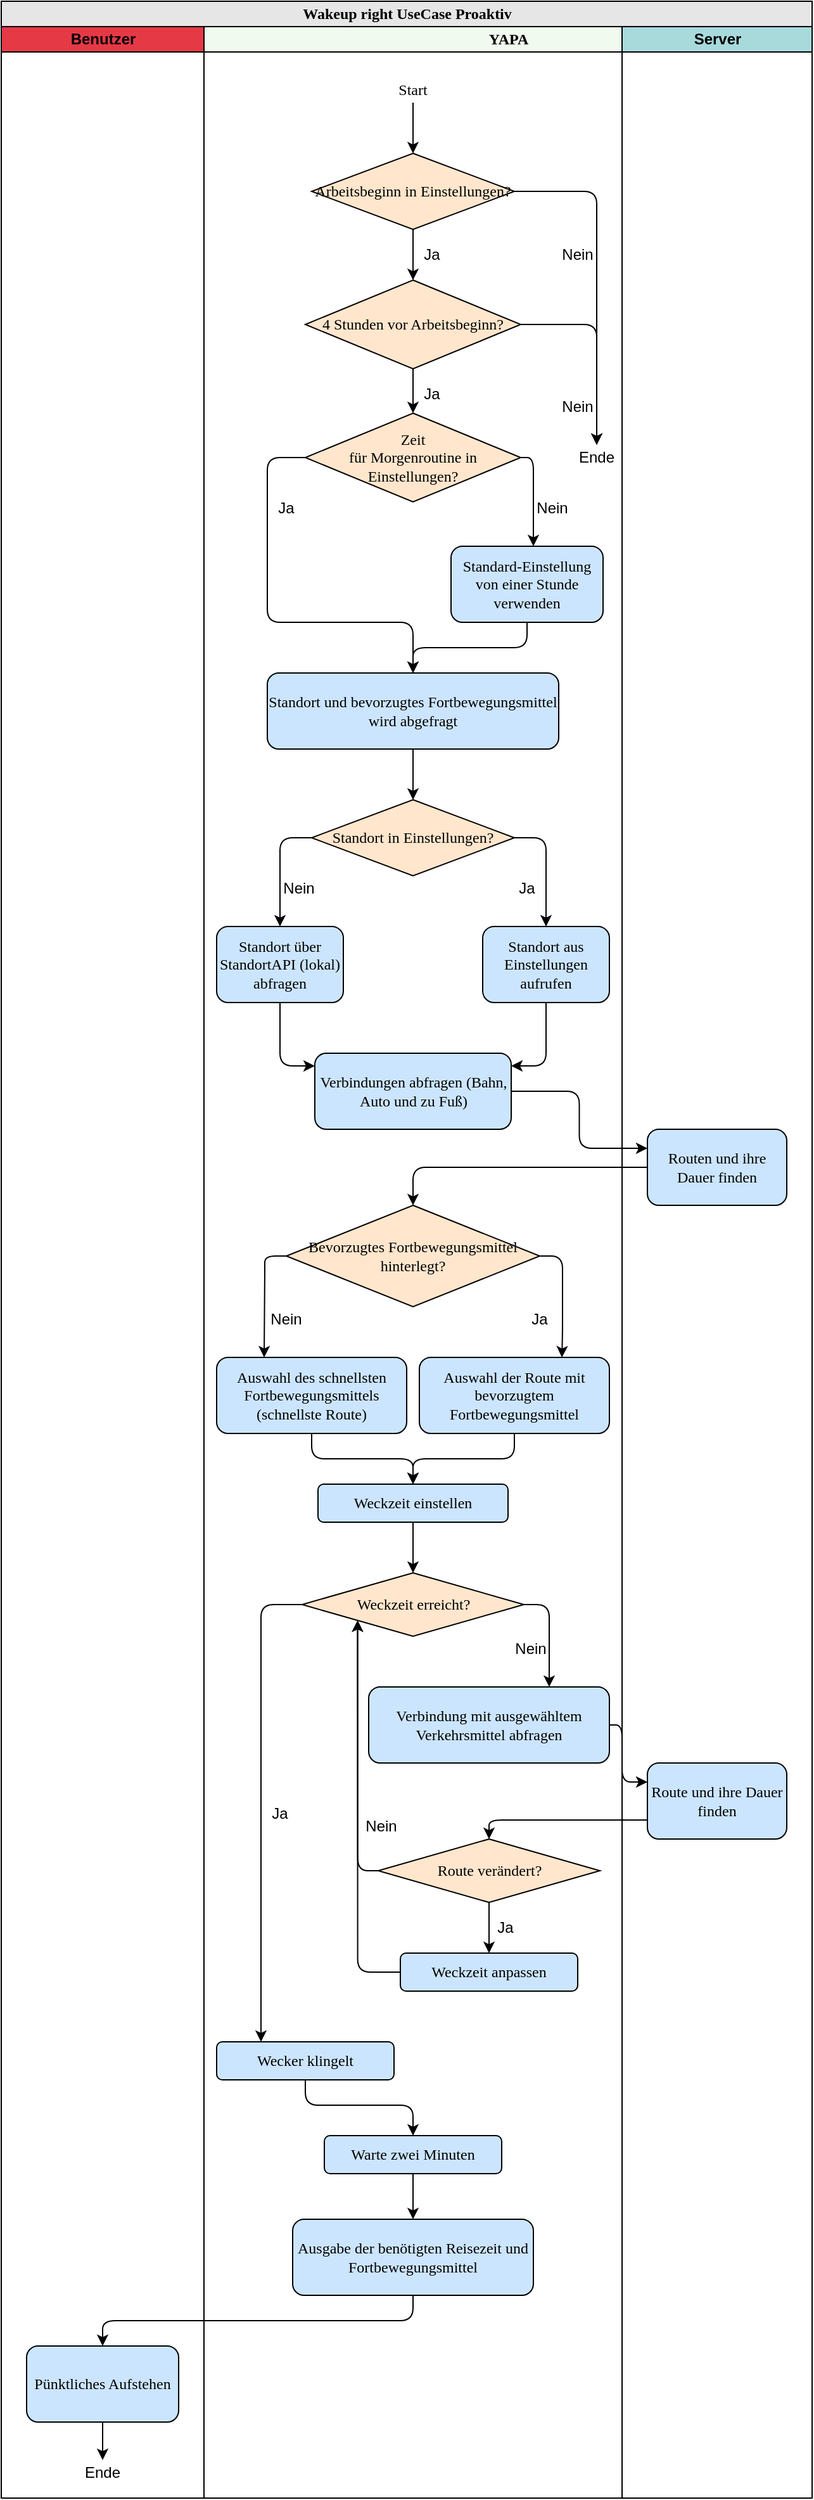 <mxfile version="14.4.3" type="device"><diagram id="fvGOH2UkuVV-gn1U-wBP" name="Seite-1"><mxGraphModel dx="782" dy="766" grid="1" gridSize="10" guides="1" tooltips="1" connect="1" arrows="1" fold="1" page="1" pageScale="1" pageWidth="827" pageHeight="1169" math="0" shadow="0"><root><mxCell id="0"/><mxCell id="1" parent="0"/><mxCell id="0WrQziApv_Y4jmAgb_uJ-1" value="&lt;font style=&quot;font-size: 12px&quot;&gt;Wakeup right UseCase Proaktiv&lt;/font&gt;" style="swimlane;html=1;childLayout=stackLayout;startSize=20;rounded=0;shadow=0;labelBackgroundColor=none;strokeWidth=1;fontFamily=Verdana;fontSize=8;align=center;fillColor=#E6E6E6;" vertex="1" parent="1"><mxGeometry x="70" y="40" width="640" height="1970" as="geometry"/></mxCell><mxCell id="0WrQziApv_Y4jmAgb_uJ-2" value="Benutzer" style="swimlane;html=1;startSize=20;fillColor=#E63946;" vertex="1" parent="0WrQziApv_Y4jmAgb_uJ-1"><mxGeometry y="20" width="160" height="1950" as="geometry"/></mxCell><mxCell id="0WrQziApv_Y4jmAgb_uJ-95" value="&lt;font style=&quot;font-size: 12px&quot;&gt;Pünktliches Aufstehen&lt;br&gt;&lt;/font&gt;" style="rounded=1;whiteSpace=wrap;html=1;shadow=0;labelBackgroundColor=none;strokeWidth=1;fontFamily=Verdana;fontSize=8;align=center;fillColor=#CCE5FF;" vertex="1" parent="0WrQziApv_Y4jmAgb_uJ-2"><mxGeometry x="20" y="1830" width="120" height="60" as="geometry"/></mxCell><mxCell id="0WrQziApv_Y4jmAgb_uJ-96" value="Ende" style="text;html=1;strokeColor=none;fillColor=none;align=center;verticalAlign=middle;whiteSpace=wrap;rounded=0;" vertex="1" parent="0WrQziApv_Y4jmAgb_uJ-2"><mxGeometry x="60" y="1920" width="40" height="20" as="geometry"/></mxCell><mxCell id="0WrQziApv_Y4jmAgb_uJ-94" style="edgeStyle=orthogonalEdgeStyle;rounded=0;orthogonalLoop=1;jettySize=auto;html=1;exitX=0.5;exitY=1;exitDx=0;exitDy=0;fontSize=12;" edge="1" parent="0WrQziApv_Y4jmAgb_uJ-2" source="0WrQziApv_Y4jmAgb_uJ-95" target="0WrQziApv_Y4jmAgb_uJ-96"><mxGeometry relative="1" as="geometry"/></mxCell><mxCell id="0WrQziApv_Y4jmAgb_uJ-10" value="&lt;font face=&quot;Verdana&quot;&gt;YAPA&lt;/font&gt;" style="swimlane;html=1;startSize=20;fillColor=#F1FAEE;" vertex="1" parent="0WrQziApv_Y4jmAgb_uJ-1"><mxGeometry x="160" y="20" width="480" height="1950" as="geometry"/></mxCell><mxCell id="0WrQziApv_Y4jmAgb_uJ-26" value="&lt;font face=&quot;Verdana&quot;&gt;Start&lt;/font&gt;" style="text;html=1;strokeColor=none;fillColor=none;align=center;verticalAlign=middle;whiteSpace=wrap;rounded=0;" vertex="1" parent="0WrQziApv_Y4jmAgb_uJ-10"><mxGeometry x="145" y="40" width="40" height="20" as="geometry"/></mxCell><mxCell id="0WrQziApv_Y4jmAgb_uJ-27" style="edgeStyle=orthogonalEdgeStyle;rounded=1;orthogonalLoop=1;jettySize=auto;html=1;entryX=0.5;entryY=0;entryDx=0;entryDy=0;fontSize=12;exitX=0;exitY=0.5;exitDx=0;exitDy=0;" edge="1" parent="0WrQziApv_Y4jmAgb_uJ-10" source="0WrQziApv_Y4jmAgb_uJ-44" target="0WrQziApv_Y4jmAgb_uJ-100"><mxGeometry relative="1" as="geometry"><mxPoint x="165" y="570" as="targetPoint"/><Array as="points"><mxPoint x="50" y="340"/><mxPoint x="50" y="470"/><mxPoint x="165" y="470"/></Array></mxGeometry></mxCell><mxCell id="0WrQziApv_Y4jmAgb_uJ-29" value="4 Stunden vor Arbeitsbeginn?" style="rhombus;whiteSpace=wrap;html=1;rounded=0;shadow=0;labelBackgroundColor=none;strokeWidth=1;fontFamily=Verdana;fontSize=12;align=center;fillColor=#FFE6CC;" vertex="1" parent="0WrQziApv_Y4jmAgb_uJ-10"><mxGeometry x="80" y="200" width="170" height="70" as="geometry"/></mxCell><mxCell id="0WrQziApv_Y4jmAgb_uJ-31" value="Ende" style="text;html=1;strokeColor=none;fillColor=none;align=center;verticalAlign=middle;whiteSpace=wrap;rounded=0;fontSize=12;" vertex="1" parent="0WrQziApv_Y4jmAgb_uJ-10"><mxGeometry x="290" y="330" width="40" height="20" as="geometry"/></mxCell><mxCell id="0WrQziApv_Y4jmAgb_uJ-37" value="Server" style="swimlane;html=1;startSize=20;fillColor=#A8DADC;" vertex="1" parent="0WrQziApv_Y4jmAgb_uJ-10"><mxGeometry x="330" width="150" height="1950" as="geometry"/></mxCell><mxCell id="0WrQziApv_Y4jmAgb_uJ-149" value="&lt;font style=&quot;font-size: 12px&quot;&gt;Route und ihre Dauer finden&lt;font style=&quot;font-size: 12px&quot;&gt;&lt;br&gt;&lt;/font&gt;&lt;/font&gt;" style="rounded=1;whiteSpace=wrap;html=1;shadow=0;labelBackgroundColor=none;strokeWidth=1;fontFamily=Verdana;fontSize=8;align=center;fillColor=#CCE5FF;" vertex="1" parent="0WrQziApv_Y4jmAgb_uJ-37"><mxGeometry x="20" y="1370" width="110" height="60" as="geometry"/></mxCell><mxCell id="0WrQziApv_Y4jmAgb_uJ-43" style="edgeStyle=orthogonalEdgeStyle;rounded=1;orthogonalLoop=1;jettySize=auto;html=1;entryX=0.5;entryY=0;entryDx=0;entryDy=0;fontSize=12;" edge="1" parent="0WrQziApv_Y4jmAgb_uJ-10" source="0WrQziApv_Y4jmAgb_uJ-29" target="0WrQziApv_Y4jmAgb_uJ-31"><mxGeometry relative="1" as="geometry"><mxPoint x="90" y="475" as="sourcePoint"/><mxPoint x="170" y="605" as="targetPoint"/></mxGeometry></mxCell><mxCell id="0WrQziApv_Y4jmAgb_uJ-44" value="Zeit &lt;br&gt;für Morgenroutine in Einstellungen?" style="rhombus;whiteSpace=wrap;html=1;rounded=0;shadow=0;labelBackgroundColor=none;strokeWidth=1;fontFamily=Verdana;fontSize=12;align=center;fillColor=#FFE6CC;" vertex="1" parent="0WrQziApv_Y4jmAgb_uJ-10"><mxGeometry x="80" y="305" width="170" height="70" as="geometry"/></mxCell><mxCell id="0WrQziApv_Y4jmAgb_uJ-41" value="&lt;div&gt;Nein&lt;/div&gt;" style="text;html=1;strokeColor=none;fillColor=none;align=center;verticalAlign=middle;whiteSpace=wrap;rounded=0;fontSize=12;" vertex="1" parent="0WrQziApv_Y4jmAgb_uJ-10"><mxGeometry x="280" y="290" width="30" height="20" as="geometry"/></mxCell><mxCell id="0WrQziApv_Y4jmAgb_uJ-48" style="edgeStyle=orthogonalEdgeStyle;rounded=1;orthogonalLoop=1;jettySize=auto;html=1;fontSize=12;exitX=0.5;exitY=1;exitDx=0;exitDy=0;" edge="1" parent="0WrQziApv_Y4jmAgb_uJ-10" source="0WrQziApv_Y4jmAgb_uJ-26" target="0WrQziApv_Y4jmAgb_uJ-136"><mxGeometry relative="1" as="geometry"><mxPoint x="260" y="145" as="sourcePoint"/><mxPoint x="320" y="170" as="targetPoint"/></mxGeometry></mxCell><mxCell id="0WrQziApv_Y4jmAgb_uJ-49" style="edgeStyle=orthogonalEdgeStyle;rounded=1;orthogonalLoop=1;jettySize=auto;html=1;fontSize=12;exitX=0.5;exitY=1;exitDx=0;exitDy=0;" edge="1" parent="0WrQziApv_Y4jmAgb_uJ-10" source="0WrQziApv_Y4jmAgb_uJ-29" target="0WrQziApv_Y4jmAgb_uJ-44"><mxGeometry relative="1" as="geometry"><mxPoint x="175" y="220" as="sourcePoint"/><mxPoint x="175" y="260" as="targetPoint"/></mxGeometry></mxCell><mxCell id="0WrQziApv_Y4jmAgb_uJ-45" value="&lt;font style=&quot;font-size: 12px&quot;&gt;Standard-Einstellung von einer Stunde verwenden&lt;/font&gt;" style="rounded=1;whiteSpace=wrap;html=1;shadow=0;labelBackgroundColor=none;strokeWidth=1;fontFamily=Verdana;fontSize=8;align=center;fillColor=#CCE5FF;" vertex="1" parent="0WrQziApv_Y4jmAgb_uJ-10"><mxGeometry x="195" y="410" width="120" height="60" as="geometry"/></mxCell><mxCell id="0WrQziApv_Y4jmAgb_uJ-51" style="edgeStyle=orthogonalEdgeStyle;rounded=1;orthogonalLoop=1;jettySize=auto;html=1;fontSize=12;exitX=1;exitY=0.5;exitDx=0;exitDy=0;" edge="1" parent="0WrQziApv_Y4jmAgb_uJ-10" source="0WrQziApv_Y4jmAgb_uJ-44"><mxGeometry relative="1" as="geometry"><mxPoint x="90" y="405" as="sourcePoint"/><mxPoint x="260" y="410" as="targetPoint"/><Array as="points"><mxPoint x="260" y="340"/></Array></mxGeometry></mxCell><mxCell id="0WrQziApv_Y4jmAgb_uJ-100" value="&lt;font style=&quot;font-size: 12px&quot;&gt;Standort und bevorzugtes Fortbewegungsmittel wird abgefragt&lt;/font&gt;" style="rounded=1;whiteSpace=wrap;html=1;shadow=0;labelBackgroundColor=none;strokeWidth=1;fontFamily=Verdana;fontSize=8;align=center;fillColor=#CCE5FF;" vertex="1" parent="0WrQziApv_Y4jmAgb_uJ-10"><mxGeometry x="50" y="510" width="230" height="60" as="geometry"/></mxCell><mxCell id="0WrQziApv_Y4jmAgb_uJ-103" value="Standort in Einstellungen?" style="rhombus;whiteSpace=wrap;html=1;rounded=0;shadow=0;labelBackgroundColor=none;strokeWidth=1;fontFamily=Verdana;fontSize=12;align=center;fillColor=#FFE6CC;" vertex="1" parent="0WrQziApv_Y4jmAgb_uJ-10"><mxGeometry x="85" y="610" width="160" height="60" as="geometry"/></mxCell><mxCell id="0WrQziApv_Y4jmAgb_uJ-105" value="&lt;font style=&quot;font-size: 12px&quot;&gt;Standort über StandortAPI (lokal) abfragen&lt;/font&gt;" style="rounded=1;whiteSpace=wrap;html=1;shadow=0;labelBackgroundColor=none;strokeWidth=1;fontFamily=Verdana;fontSize=8;align=center;fillColor=#CCE5FF;" vertex="1" parent="0WrQziApv_Y4jmAgb_uJ-10"><mxGeometry x="10" y="710" width="100" height="60" as="geometry"/></mxCell><mxCell id="0WrQziApv_Y4jmAgb_uJ-101" style="edgeStyle=orthogonalEdgeStyle;rounded=1;orthogonalLoop=1;jettySize=auto;html=1;exitX=0;exitY=0.5;exitDx=0;exitDy=0;" edge="1" parent="0WrQziApv_Y4jmAgb_uJ-10" source="0WrQziApv_Y4jmAgb_uJ-103" target="0WrQziApv_Y4jmAgb_uJ-105"><mxGeometry relative="1" as="geometry"/></mxCell><mxCell id="0WrQziApv_Y4jmAgb_uJ-106" value="&lt;font style=&quot;font-size: 12px&quot;&gt;Standort aus Einstellungen aufrufen&lt;/font&gt;" style="rounded=1;whiteSpace=wrap;html=1;shadow=0;labelBackgroundColor=none;strokeWidth=1;fontFamily=Verdana;fontSize=8;align=center;fillColor=#CCE5FF;" vertex="1" parent="0WrQziApv_Y4jmAgb_uJ-10"><mxGeometry x="220" y="710" width="100" height="60" as="geometry"/></mxCell><mxCell id="0WrQziApv_Y4jmAgb_uJ-102" style="edgeStyle=orthogonalEdgeStyle;rounded=1;orthogonalLoop=1;jettySize=auto;html=1;exitX=1;exitY=0.5;exitDx=0;exitDy=0;" edge="1" parent="0WrQziApv_Y4jmAgb_uJ-10" source="0WrQziApv_Y4jmAgb_uJ-103" target="0WrQziApv_Y4jmAgb_uJ-106"><mxGeometry relative="1" as="geometry"/></mxCell><mxCell id="0WrQziApv_Y4jmAgb_uJ-107" value="&lt;font style=&quot;font-size: 12px&quot;&gt;Verbindungen abfragen (Bahn, Auto und zu Fuß)&lt;br&gt;&lt;/font&gt;" style="rounded=1;whiteSpace=wrap;html=1;shadow=0;labelBackgroundColor=none;strokeWidth=1;fontFamily=Verdana;fontSize=8;align=center;fillColor=#CCE5FF;" vertex="1" parent="0WrQziApv_Y4jmAgb_uJ-10"><mxGeometry x="87.5" y="810" width="155" height="60" as="geometry"/></mxCell><mxCell id="0WrQziApv_Y4jmAgb_uJ-108" style="edgeStyle=orthogonalEdgeStyle;rounded=1;orthogonalLoop=1;jettySize=auto;html=1;fontSize=12;exitX=0.5;exitY=1;exitDx=0;exitDy=0;" edge="1" parent="0WrQziApv_Y4jmAgb_uJ-10" source="0WrQziApv_Y4jmAgb_uJ-106" target="0WrQziApv_Y4jmAgb_uJ-107"><mxGeometry relative="1" as="geometry"><mxPoint x="-50" y="790" as="targetPoint"/><Array as="points"><mxPoint x="270" y="820"/></Array><mxPoint x="50" y="720" as="sourcePoint"/></mxGeometry></mxCell><mxCell id="0WrQziApv_Y4jmAgb_uJ-110" value="&lt;div&gt;Nein&lt;/div&gt;" style="text;html=1;strokeColor=none;fillColor=none;align=center;verticalAlign=middle;whiteSpace=wrap;rounded=0;fontSize=12;" vertex="1" parent="0WrQziApv_Y4jmAgb_uJ-10"><mxGeometry x="60" y="670" width="30" height="20" as="geometry"/></mxCell><mxCell id="0WrQziApv_Y4jmAgb_uJ-111" value="Ja" style="text;html=1;strokeColor=none;fillColor=none;align=center;verticalAlign=middle;whiteSpace=wrap;rounded=0;fontSize=12;" vertex="1" parent="0WrQziApv_Y4jmAgb_uJ-10"><mxGeometry x="240" y="670" width="30" height="20" as="geometry"/></mxCell><mxCell id="0WrQziApv_Y4jmAgb_uJ-112" value="&lt;font style=&quot;font-size: 12px&quot;&gt;Routen und ihre Dauer finden&lt;font style=&quot;font-size: 12px&quot;&gt;&lt;br&gt;&lt;/font&gt;&lt;/font&gt;" style="rounded=1;whiteSpace=wrap;html=1;shadow=0;labelBackgroundColor=none;strokeWidth=1;fontFamily=Verdana;fontSize=8;align=center;fillColor=#CCE5FF;" vertex="1" parent="0WrQziApv_Y4jmAgb_uJ-10"><mxGeometry x="350" y="870" width="110" height="60" as="geometry"/></mxCell><mxCell id="0WrQziApv_Y4jmAgb_uJ-113" style="edgeStyle=orthogonalEdgeStyle;rounded=1;orthogonalLoop=1;jettySize=auto;html=1;entryX=0;entryY=0.25;entryDx=0;entryDy=0;fontSize=12;" edge="1" parent="0WrQziApv_Y4jmAgb_uJ-10" source="0WrQziApv_Y4jmAgb_uJ-107" target="0WrQziApv_Y4jmAgb_uJ-112"><mxGeometry relative="1" as="geometry"/></mxCell><mxCell id="0WrQziApv_Y4jmAgb_uJ-114" style="edgeStyle=orthogonalEdgeStyle;rounded=1;orthogonalLoop=1;jettySize=auto;html=1;exitX=0;exitY=0.5;exitDx=0;exitDy=0;fontSize=12;entryX=0.5;entryY=0;entryDx=0;entryDy=0;" edge="1" parent="0WrQziApv_Y4jmAgb_uJ-10" source="0WrQziApv_Y4jmAgb_uJ-112" target="0WrQziApv_Y4jmAgb_uJ-121"><mxGeometry relative="1" as="geometry"><mxPoint x="40" y="920" as="targetPoint"/><Array as="points"><mxPoint x="165" y="900"/></Array></mxGeometry></mxCell><mxCell id="0WrQziApv_Y4jmAgb_uJ-104" style="edgeStyle=orthogonalEdgeStyle;rounded=1;orthogonalLoop=1;jettySize=auto;html=1;fontSize=12;exitX=0.5;exitY=1;exitDx=0;exitDy=0;" edge="1" parent="0WrQziApv_Y4jmAgb_uJ-10" source="0WrQziApv_Y4jmAgb_uJ-105" target="0WrQziApv_Y4jmAgb_uJ-107"><mxGeometry relative="1" as="geometry"><Array as="points"><mxPoint x="60" y="820"/></Array><mxPoint x="-150" y="680" as="sourcePoint"/></mxGeometry></mxCell><mxCell id="0WrQziApv_Y4jmAgb_uJ-115" style="edgeStyle=orthogonalEdgeStyle;rounded=1;orthogonalLoop=1;jettySize=auto;html=1;exitX=0.5;exitY=1;exitDx=0;exitDy=0;entryX=0.5;entryY=0;entryDx=0;entryDy=0;fontSize=12;" edge="1" parent="0WrQziApv_Y4jmAgb_uJ-10" source="0WrQziApv_Y4jmAgb_uJ-100" target="0WrQziApv_Y4jmAgb_uJ-103"><mxGeometry relative="1" as="geometry"><mxPoint x="-20" y="680" as="sourcePoint"/><mxPoint x="-20" y="730" as="targetPoint"/></mxGeometry></mxCell><mxCell id="0WrQziApv_Y4jmAgb_uJ-121" value="Bevorzugtes Fortbewegungsmittel &lt;br&gt;hinterlegt?" style="rhombus;whiteSpace=wrap;html=1;rounded=0;shadow=0;labelBackgroundColor=none;strokeWidth=1;fontFamily=Verdana;fontSize=12;align=center;fillColor=#FFE6CC;" vertex="1" parent="0WrQziApv_Y4jmAgb_uJ-10"><mxGeometry x="65" y="930" width="200" height="80" as="geometry"/></mxCell><mxCell id="0WrQziApv_Y4jmAgb_uJ-122" value="&lt;font style=&quot;font-size: 12px&quot;&gt;Ausgabe der benötigten Reisezeit und Fortbewegungsmittel&lt;font style=&quot;font-size: 12px&quot;&gt;&lt;br&gt;&lt;/font&gt;&lt;/font&gt;" style="rounded=1;whiteSpace=wrap;html=1;shadow=0;labelBackgroundColor=none;strokeWidth=1;fontFamily=Verdana;fontSize=8;align=center;fillColor=#CCE5FF;" vertex="1" parent="0WrQziApv_Y4jmAgb_uJ-10"><mxGeometry x="70" y="1730" width="190" height="60" as="geometry"/></mxCell><mxCell id="0WrQziApv_Y4jmAgb_uJ-123" value="&lt;font style=&quot;font-size: 12px&quot;&gt;Auswahl des schnellsten Fortbewegungsmittels (schnellste Route)&lt;font style=&quot;font-size: 12px&quot;&gt;&lt;br&gt;&lt;/font&gt;&lt;/font&gt;" style="rounded=1;whiteSpace=wrap;html=1;shadow=0;labelBackgroundColor=none;strokeWidth=1;fontFamily=Verdana;fontSize=8;align=center;fillColor=#CCE5FF;" vertex="1" parent="0WrQziApv_Y4jmAgb_uJ-10"><mxGeometry x="10" y="1050" width="150" height="60" as="geometry"/></mxCell><mxCell id="0WrQziApv_Y4jmAgb_uJ-124" value="&lt;font style=&quot;font-size: 12px&quot;&gt;Auswahl der Route mit bevorzugtem Fortbewegungsmittel&lt;font style=&quot;font-size: 12px&quot;&gt;&lt;br&gt;&lt;/font&gt;&lt;/font&gt;" style="rounded=1;whiteSpace=wrap;html=1;shadow=0;labelBackgroundColor=none;strokeWidth=1;fontFamily=Verdana;fontSize=8;align=center;fillColor=#CCE5FF;" vertex="1" parent="0WrQziApv_Y4jmAgb_uJ-10"><mxGeometry x="170" y="1050" width="150" height="60" as="geometry"/></mxCell><mxCell id="0WrQziApv_Y4jmAgb_uJ-125" style="edgeStyle=orthogonalEdgeStyle;rounded=1;orthogonalLoop=1;jettySize=auto;html=1;exitX=1;exitY=0.5;exitDx=0;exitDy=0;entryX=0.75;entryY=0;entryDx=0;entryDy=0;" edge="1" parent="0WrQziApv_Y4jmAgb_uJ-10" source="0WrQziApv_Y4jmAgb_uJ-121" target="0WrQziApv_Y4jmAgb_uJ-124"><mxGeometry relative="1" as="geometry"><mxPoint x="25" y="590" as="sourcePoint"/><mxPoint x="50" y="660" as="targetPoint"/><Array as="points"><mxPoint x="283" y="970"/><mxPoint x="283" y="1030"/></Array></mxGeometry></mxCell><mxCell id="0WrQziApv_Y4jmAgb_uJ-126" style="edgeStyle=orthogonalEdgeStyle;rounded=1;orthogonalLoop=1;jettySize=auto;html=1;exitX=0;exitY=0.5;exitDx=0;exitDy=0;entryX=0.25;entryY=0;entryDx=0;entryDy=0;" edge="1" parent="0WrQziApv_Y4jmAgb_uJ-10" source="0WrQziApv_Y4jmAgb_uJ-121" target="0WrQziApv_Y4jmAgb_uJ-123"><mxGeometry relative="1" as="geometry"><mxPoint x="45" y="920" as="sourcePoint"/><mxPoint x="62.5" y="1000" as="targetPoint"/><Array as="points"><mxPoint x="48" y="970"/><mxPoint x="48" y="980"/></Array></mxGeometry></mxCell><mxCell id="0WrQziApv_Y4jmAgb_uJ-127" value="&lt;div&gt;Nein&lt;/div&gt;" style="text;html=1;strokeColor=none;fillColor=none;align=center;verticalAlign=middle;whiteSpace=wrap;rounded=0;fontSize=12;" vertex="1" parent="0WrQziApv_Y4jmAgb_uJ-10"><mxGeometry x="50" y="1010" width="30" height="20" as="geometry"/></mxCell><mxCell id="0WrQziApv_Y4jmAgb_uJ-128" value="Ja" style="text;html=1;strokeColor=none;fillColor=none;align=center;verticalAlign=middle;whiteSpace=wrap;rounded=0;fontSize=12;" vertex="1" parent="0WrQziApv_Y4jmAgb_uJ-10"><mxGeometry x="250" y="1010" width="30" height="20" as="geometry"/></mxCell><mxCell id="0WrQziApv_Y4jmAgb_uJ-129" style="edgeStyle=orthogonalEdgeStyle;rounded=1;orthogonalLoop=1;jettySize=auto;html=1;exitX=0.5;exitY=1;exitDx=0;exitDy=0;entryX=0.5;entryY=0;entryDx=0;entryDy=0;" edge="1" parent="0WrQziApv_Y4jmAgb_uJ-10" source="0WrQziApv_Y4jmAgb_uJ-123" target="0WrQziApv_Y4jmAgb_uJ-146"><mxGeometry relative="1" as="geometry"><mxPoint x="-155" y="920" as="sourcePoint"/><mxPoint x="160" y="1150" as="targetPoint"/><Array as="points"><mxPoint x="85" y="1130"/><mxPoint x="165" y="1130"/></Array></mxGeometry></mxCell><mxCell id="0WrQziApv_Y4jmAgb_uJ-134" style="edgeStyle=orthogonalEdgeStyle;rounded=1;orthogonalLoop=1;jettySize=auto;html=1;exitX=0.5;exitY=1;exitDx=0;exitDy=0;entryX=0.5;entryY=0;entryDx=0;entryDy=0;" edge="1" parent="0WrQziApv_Y4jmAgb_uJ-10" source="0WrQziApv_Y4jmAgb_uJ-124" target="0WrQziApv_Y4jmAgb_uJ-146"><mxGeometry relative="1" as="geometry"><mxPoint x="95" y="1120" as="sourcePoint"/><mxPoint x="160" y="1150" as="targetPoint"/><Array as="points"><mxPoint x="245" y="1130"/><mxPoint x="165" y="1130"/></Array></mxGeometry></mxCell><mxCell id="0WrQziApv_Y4jmAgb_uJ-135" style="edgeStyle=orthogonalEdgeStyle;rounded=1;orthogonalLoop=1;jettySize=auto;html=1;entryX=0.5;entryY=0;entryDx=0;entryDy=0;fontSize=12;exitX=0.5;exitY=1;exitDx=0;exitDy=0;" edge="1" parent="0WrQziApv_Y4jmAgb_uJ-10" source="0WrQziApv_Y4jmAgb_uJ-45" target="0WrQziApv_Y4jmAgb_uJ-100"><mxGeometry relative="1" as="geometry"><mxPoint x="90" y="405" as="sourcePoint"/><mxPoint x="165" y="570" as="targetPoint"/><Array as="points"><mxPoint x="255" y="490"/><mxPoint x="165" y="490"/></Array></mxGeometry></mxCell><mxCell id="0WrQziApv_Y4jmAgb_uJ-34" value="Ja" style="text;html=1;strokeColor=none;fillColor=none;align=center;verticalAlign=middle;whiteSpace=wrap;rounded=0;fontSize=12;" vertex="1" parent="0WrQziApv_Y4jmAgb_uJ-10"><mxGeometry x="50" y="370" width="30" height="20" as="geometry"/></mxCell><mxCell id="0WrQziApv_Y4jmAgb_uJ-136" value="Arbeitsbeginn in Einstellungen?" style="rhombus;whiteSpace=wrap;html=1;rounded=0;shadow=0;labelBackgroundColor=none;strokeWidth=1;fontFamily=Verdana;fontSize=12;align=center;fillColor=#FFE6CC;" vertex="1" parent="0WrQziApv_Y4jmAgb_uJ-10"><mxGeometry x="85" y="100" width="160" height="60" as="geometry"/></mxCell><mxCell id="0WrQziApv_Y4jmAgb_uJ-137" style="edgeStyle=orthogonalEdgeStyle;rounded=1;orthogonalLoop=1;jettySize=auto;html=1;entryX=0.5;entryY=0;entryDx=0;entryDy=0;fontSize=12;exitX=1;exitY=0.5;exitDx=0;exitDy=0;" edge="1" parent="0WrQziApv_Y4jmAgb_uJ-10" source="0WrQziApv_Y4jmAgb_uJ-136" target="0WrQziApv_Y4jmAgb_uJ-31"><mxGeometry relative="1" as="geometry"><mxPoint x="260" y="245" as="sourcePoint"/><mxPoint x="320" y="340" as="targetPoint"/></mxGeometry></mxCell><mxCell id="0WrQziApv_Y4jmAgb_uJ-138" value="&lt;div&gt;Nein&lt;/div&gt;" style="text;html=1;strokeColor=none;fillColor=none;align=center;verticalAlign=middle;whiteSpace=wrap;rounded=0;fontSize=12;" vertex="1" parent="0WrQziApv_Y4jmAgb_uJ-10"><mxGeometry x="280" y="170" width="30" height="20" as="geometry"/></mxCell><mxCell id="0WrQziApv_Y4jmAgb_uJ-141" value="Ja" style="text;html=1;strokeColor=none;fillColor=none;align=center;verticalAlign=middle;whiteSpace=wrap;rounded=0;fontSize=12;" vertex="1" parent="0WrQziApv_Y4jmAgb_uJ-10"><mxGeometry x="165" y="170" width="30" height="20" as="geometry"/></mxCell><mxCell id="0WrQziApv_Y4jmAgb_uJ-143" value="&lt;div&gt;Nein&lt;/div&gt;" style="text;html=1;strokeColor=none;fillColor=none;align=center;verticalAlign=middle;whiteSpace=wrap;rounded=0;fontSize=12;" vertex="1" parent="0WrQziApv_Y4jmAgb_uJ-10"><mxGeometry x="260" y="370" width="30" height="20" as="geometry"/></mxCell><mxCell id="0WrQziApv_Y4jmAgb_uJ-145" value="Ja" style="text;html=1;strokeColor=none;fillColor=none;align=center;verticalAlign=middle;whiteSpace=wrap;rounded=0;fontSize=12;" vertex="1" parent="0WrQziApv_Y4jmAgb_uJ-10"><mxGeometry x="165" y="280" width="30" height="20" as="geometry"/></mxCell><mxCell id="0WrQziApv_Y4jmAgb_uJ-146" value="&lt;font style=&quot;font-size: 12px&quot;&gt;Weckzeit einstellen&lt;font style=&quot;font-size: 12px&quot;&gt;&lt;br&gt;&lt;/font&gt;&lt;/font&gt;" style="rounded=1;whiteSpace=wrap;html=1;shadow=0;labelBackgroundColor=none;strokeWidth=1;fontFamily=Verdana;fontSize=8;align=center;fillColor=#CCE5FF;" vertex="1" parent="0WrQziApv_Y4jmAgb_uJ-10"><mxGeometry x="90" y="1150" width="150" height="30" as="geometry"/></mxCell><mxCell id="0WrQziApv_Y4jmAgb_uJ-147" value="Weckzeit erreicht?" style="rhombus;whiteSpace=wrap;html=1;rounded=0;shadow=0;labelBackgroundColor=none;strokeWidth=1;fontFamily=Verdana;fontSize=12;align=center;fillColor=#FFE6CC;" vertex="1" parent="0WrQziApv_Y4jmAgb_uJ-10"><mxGeometry x="77.5" y="1220" width="175" height="50" as="geometry"/></mxCell><mxCell id="0WrQziApv_Y4jmAgb_uJ-148" value="&lt;font style=&quot;font-size: 12px&quot;&gt;Verbindung mit ausgewähltem Verkehrsmittel abfragen&lt;font style=&quot;font-size: 12px&quot;&gt;&lt;br&gt;&lt;/font&gt;&lt;/font&gt;" style="rounded=1;whiteSpace=wrap;html=1;shadow=0;labelBackgroundColor=none;strokeWidth=1;fontFamily=Verdana;fontSize=8;align=center;fillColor=#CCE5FF;" vertex="1" parent="0WrQziApv_Y4jmAgb_uJ-10"><mxGeometry x="130" y="1310" width="190" height="60" as="geometry"/></mxCell><mxCell id="0WrQziApv_Y4jmAgb_uJ-150" value="Route verändert?" style="rhombus;whiteSpace=wrap;html=1;rounded=0;shadow=0;labelBackgroundColor=none;strokeWidth=1;fontFamily=Verdana;fontSize=12;align=center;fillColor=#FFE6CC;" vertex="1" parent="0WrQziApv_Y4jmAgb_uJ-10"><mxGeometry x="137.5" y="1430" width="175" height="50" as="geometry"/></mxCell><mxCell id="0WrQziApv_Y4jmAgb_uJ-151" value="&lt;font style=&quot;font-size: 12px&quot;&gt;Weckzeit anpassen&lt;font style=&quot;font-size: 12px&quot;&gt;&lt;br&gt;&lt;/font&gt;&lt;/font&gt;" style="rounded=1;whiteSpace=wrap;html=1;shadow=0;labelBackgroundColor=none;strokeWidth=1;fontFamily=Verdana;fontSize=8;align=center;fillColor=#CCE5FF;" vertex="1" parent="0WrQziApv_Y4jmAgb_uJ-10"><mxGeometry x="155" y="1520" width="140" height="30" as="geometry"/></mxCell><mxCell id="0WrQziApv_Y4jmAgb_uJ-152" style="edgeStyle=orthogonalEdgeStyle;rounded=1;orthogonalLoop=1;jettySize=auto;html=1;exitX=0.5;exitY=1;exitDx=0;exitDy=0;entryX=0.5;entryY=0;entryDx=0;entryDy=0;" edge="1" parent="0WrQziApv_Y4jmAgb_uJ-10" source="0WrQziApv_Y4jmAgb_uJ-146" target="0WrQziApv_Y4jmAgb_uJ-147"><mxGeometry relative="1" as="geometry"><mxPoint x="95" y="1120" as="sourcePoint"/><mxPoint x="175" y="1160" as="targetPoint"/><Array as="points"><mxPoint x="165" y="1180"/></Array></mxGeometry></mxCell><mxCell id="0WrQziApv_Y4jmAgb_uJ-153" style="edgeStyle=orthogonalEdgeStyle;rounded=1;orthogonalLoop=1;jettySize=auto;html=1;exitX=1;exitY=0.5;exitDx=0;exitDy=0;entryX=0.75;entryY=0;entryDx=0;entryDy=0;" edge="1" parent="0WrQziApv_Y4jmAgb_uJ-10" source="0WrQziApv_Y4jmAgb_uJ-147" target="0WrQziApv_Y4jmAgb_uJ-148"><mxGeometry relative="1" as="geometry"><mxPoint x="175" y="1190" as="sourcePoint"/><mxPoint x="175" y="1230" as="targetPoint"/><Array as="points"><mxPoint x="273" y="1245"/></Array></mxGeometry></mxCell><mxCell id="0WrQziApv_Y4jmAgb_uJ-154" style="edgeStyle=orthogonalEdgeStyle;rounded=1;orthogonalLoop=1;jettySize=auto;html=1;exitX=1;exitY=0.5;exitDx=0;exitDy=0;entryX=0;entryY=0.25;entryDx=0;entryDy=0;" edge="1" parent="0WrQziApv_Y4jmAgb_uJ-10" source="0WrQziApv_Y4jmAgb_uJ-148" target="0WrQziApv_Y4jmAgb_uJ-149"><mxGeometry relative="1" as="geometry"><mxPoint x="262.5" y="1255" as="sourcePoint"/><mxPoint x="282.5" y="1320" as="targetPoint"/><Array as="points"><mxPoint x="330" y="1340"/><mxPoint x="330" y="1385"/></Array></mxGeometry></mxCell><mxCell id="0WrQziApv_Y4jmAgb_uJ-156" style="edgeStyle=orthogonalEdgeStyle;rounded=1;orthogonalLoop=1;jettySize=auto;html=1;exitX=0;exitY=0.75;exitDx=0;exitDy=0;entryX=0.5;entryY=0;entryDx=0;entryDy=0;" edge="1" parent="0WrQziApv_Y4jmAgb_uJ-10" source="0WrQziApv_Y4jmAgb_uJ-149" target="0WrQziApv_Y4jmAgb_uJ-150"><mxGeometry relative="1" as="geometry"><mxPoint x="330" y="1350" as="sourcePoint"/><mxPoint x="360" y="1395" as="targetPoint"/><Array as="points"><mxPoint x="340" y="1415"/><mxPoint x="340" y="1415"/><mxPoint x="225" y="1415"/></Array></mxGeometry></mxCell><mxCell id="0WrQziApv_Y4jmAgb_uJ-157" style="edgeStyle=orthogonalEdgeStyle;rounded=1;orthogonalLoop=1;jettySize=auto;html=1;exitX=0.5;exitY=1;exitDx=0;exitDy=0;entryX=0.5;entryY=0;entryDx=0;entryDy=0;" edge="1" parent="0WrQziApv_Y4jmAgb_uJ-10" source="0WrQziApv_Y4jmAgb_uJ-150" target="0WrQziApv_Y4jmAgb_uJ-151"><mxGeometry relative="1" as="geometry"><mxPoint x="262.5" y="1255" as="sourcePoint"/><mxPoint x="282.5" y="1320" as="targetPoint"/><Array as="points"><mxPoint x="225" y="1520"/></Array></mxGeometry></mxCell><mxCell id="0WrQziApv_Y4jmAgb_uJ-158" style="edgeStyle=orthogonalEdgeStyle;rounded=1;orthogonalLoop=1;jettySize=auto;html=1;exitX=0;exitY=0.5;exitDx=0;exitDy=0;entryX=0;entryY=1;entryDx=0;entryDy=0;" edge="1" parent="0WrQziApv_Y4jmAgb_uJ-10" source="0WrQziApv_Y4jmAgb_uJ-150" target="0WrQziApv_Y4jmAgb_uJ-147"><mxGeometry relative="1" as="geometry"><mxPoint x="235" y="1490" as="sourcePoint"/><mxPoint x="235" y="1530" as="targetPoint"/><Array as="points"><mxPoint x="121" y="1455"/></Array></mxGeometry></mxCell><mxCell id="0WrQziApv_Y4jmAgb_uJ-159" style="edgeStyle=orthogonalEdgeStyle;rounded=1;orthogonalLoop=1;jettySize=auto;html=1;exitX=0;exitY=0.5;exitDx=0;exitDy=0;entryX=0;entryY=1;entryDx=0;entryDy=0;" edge="1" parent="0WrQziApv_Y4jmAgb_uJ-10" source="0WrQziApv_Y4jmAgb_uJ-151" target="0WrQziApv_Y4jmAgb_uJ-147"><mxGeometry relative="1" as="geometry"><mxPoint x="147.5" y="1465" as="sourcePoint"/><mxPoint x="60" y="1290" as="targetPoint"/><Array as="points"><mxPoint x="121" y="1535"/></Array></mxGeometry></mxCell><mxCell id="0WrQziApv_Y4jmAgb_uJ-160" value="&lt;div&gt;Nein&lt;/div&gt;" style="text;html=1;strokeColor=none;fillColor=none;align=center;verticalAlign=middle;whiteSpace=wrap;rounded=0;fontSize=12;" vertex="1" parent="0WrQziApv_Y4jmAgb_uJ-10"><mxGeometry x="125" y="1410" width="30" height="20" as="geometry"/></mxCell><mxCell id="0WrQziApv_Y4jmAgb_uJ-161" value="&lt;div&gt;Nein&lt;/div&gt;" style="text;html=1;strokeColor=none;fillColor=none;align=center;verticalAlign=middle;whiteSpace=wrap;rounded=0;fontSize=12;" vertex="1" parent="0WrQziApv_Y4jmAgb_uJ-10"><mxGeometry x="242.5" y="1270" width="30" height="20" as="geometry"/></mxCell><mxCell id="0WrQziApv_Y4jmAgb_uJ-162" value="Ja" style="text;html=1;strokeColor=none;fillColor=none;align=center;verticalAlign=middle;whiteSpace=wrap;rounded=0;fontSize=12;" vertex="1" parent="0WrQziApv_Y4jmAgb_uJ-10"><mxGeometry x="222.5" y="1490" width="30" height="20" as="geometry"/></mxCell><mxCell id="0WrQziApv_Y4jmAgb_uJ-163" value="&lt;font style=&quot;font-size: 12px&quot;&gt;Wecker klingelt&lt;font style=&quot;font-size: 12px&quot;&gt;&lt;br&gt;&lt;/font&gt;&lt;/font&gt;" style="rounded=1;whiteSpace=wrap;html=1;shadow=0;labelBackgroundColor=none;strokeWidth=1;fontFamily=Verdana;fontSize=8;align=center;fillColor=#CCE5FF;" vertex="1" parent="0WrQziApv_Y4jmAgb_uJ-10"><mxGeometry x="10" y="1590" width="140" height="30" as="geometry"/></mxCell><mxCell id="0WrQziApv_Y4jmAgb_uJ-164" style="edgeStyle=orthogonalEdgeStyle;rounded=1;orthogonalLoop=1;jettySize=auto;html=1;exitX=0;exitY=0.5;exitDx=0;exitDy=0;entryX=0.25;entryY=0;entryDx=0;entryDy=0;" edge="1" parent="0WrQziApv_Y4jmAgb_uJ-10" source="0WrQziApv_Y4jmAgb_uJ-147" target="0WrQziApv_Y4jmAgb_uJ-163"><mxGeometry relative="1" as="geometry"><mxPoint x="165" y="1545" as="sourcePoint"/><mxPoint x="131.25" y="1267.5" as="targetPoint"/><Array as="points"><mxPoint x="45" y="1245"/></Array></mxGeometry></mxCell><mxCell id="0WrQziApv_Y4jmAgb_uJ-165" value="Ja" style="text;html=1;strokeColor=none;fillColor=none;align=center;verticalAlign=middle;whiteSpace=wrap;rounded=0;fontSize=12;" vertex="1" parent="0WrQziApv_Y4jmAgb_uJ-10"><mxGeometry x="45" y="1400" width="30" height="20" as="geometry"/></mxCell><mxCell id="0WrQziApv_Y4jmAgb_uJ-166" value="&lt;font style=&quot;font-size: 12px&quot;&gt;Warte zwei Minuten&lt;font style=&quot;font-size: 12px&quot;&gt;&lt;br&gt;&lt;/font&gt;&lt;/font&gt;" style="rounded=1;whiteSpace=wrap;html=1;shadow=0;labelBackgroundColor=none;strokeWidth=1;fontFamily=Verdana;fontSize=8;align=center;fillColor=#CCE5FF;" vertex="1" parent="0WrQziApv_Y4jmAgb_uJ-10"><mxGeometry x="95" y="1664" width="140" height="30" as="geometry"/></mxCell><mxCell id="0WrQziApv_Y4jmAgb_uJ-167" style="edgeStyle=orthogonalEdgeStyle;rounded=1;orthogonalLoop=1;jettySize=auto;html=1;exitX=0.5;exitY=1;exitDx=0;exitDy=0;entryX=0.5;entryY=0;entryDx=0;entryDy=0;" edge="1" parent="0WrQziApv_Y4jmAgb_uJ-10" source="0WrQziApv_Y4jmAgb_uJ-163" target="0WrQziApv_Y4jmAgb_uJ-166"><mxGeometry relative="1" as="geometry"><mxPoint x="87.5" y="1255" as="sourcePoint"/><mxPoint x="55" y="1600" as="targetPoint"/><Array as="points"><mxPoint x="80" y="1640"/><mxPoint x="165" y="1640"/></Array></mxGeometry></mxCell><mxCell id="0WrQziApv_Y4jmAgb_uJ-168" style="edgeStyle=orthogonalEdgeStyle;rounded=1;orthogonalLoop=1;jettySize=auto;html=1;exitX=0.5;exitY=1;exitDx=0;exitDy=0;entryX=0.5;entryY=0;entryDx=0;entryDy=0;" edge="1" parent="0WrQziApv_Y4jmAgb_uJ-10" source="0WrQziApv_Y4jmAgb_uJ-166" target="0WrQziApv_Y4jmAgb_uJ-122"><mxGeometry relative="1" as="geometry"><mxPoint x="90" y="1630" as="sourcePoint"/><mxPoint x="175" y="1674" as="targetPoint"/><Array as="points"><mxPoint x="165" y="1694"/></Array></mxGeometry></mxCell><mxCell id="0WrQziApv_Y4jmAgb_uJ-133" style="edgeStyle=orthogonalEdgeStyle;rounded=1;orthogonalLoop=1;jettySize=auto;html=1;exitX=0.5;exitY=1;exitDx=0;exitDy=0;entryX=0.5;entryY=0;entryDx=0;entryDy=0;" edge="1" parent="0WrQziApv_Y4jmAgb_uJ-1" source="0WrQziApv_Y4jmAgb_uJ-122" target="0WrQziApv_Y4jmAgb_uJ-95"><mxGeometry relative="1" as="geometry"><mxPoint x="175" y="1650" as="sourcePoint"/><mxPoint x="250" y="1690" as="targetPoint"/><Array as="points"><mxPoint x="325" y="1830"/><mxPoint x="80" y="1830"/></Array></mxGeometry></mxCell><mxCell id="0WrQziApv_Y4jmAgb_uJ-139" style="edgeStyle=orthogonalEdgeStyle;rounded=1;orthogonalLoop=1;jettySize=auto;html=1;fontSize=12;exitX=0.5;exitY=1;exitDx=0;exitDy=0;" edge="1" parent="1" source="0WrQziApv_Y4jmAgb_uJ-136"><mxGeometry relative="1" as="geometry"><mxPoint x="405" y="340" as="sourcePoint"/><mxPoint x="395" y="260" as="targetPoint"/></mxGeometry></mxCell></root></mxGraphModel></diagram></mxfile>